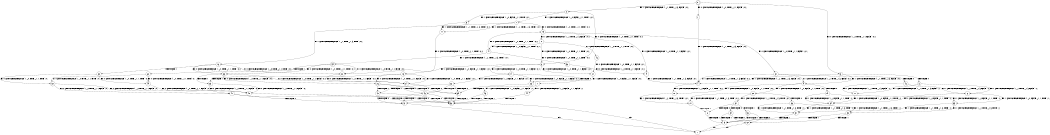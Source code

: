 digraph BCG {
size = "7, 10.5";
center = TRUE;
node [shape = circle];
0 [peripheries = 2];
0 -> 1 [label = "EX !0 !ATOMIC_EXCH_BRANCH (1, +0, TRUE, +1, 1, FALSE) !:0:1:"];
0 -> 2 [label = "EX !1 !ATOMIC_EXCH_BRANCH (1, +1, TRUE, +1, 3, FALSE) !:0:1:"];
0 -> 3 [label = "EX !0 !ATOMIC_EXCH_BRANCH (1, +0, TRUE, +1, 1, FALSE) !:0:1:"];
1 -> 4 [label = "EX !1 !ATOMIC_EXCH_BRANCH (1, +1, TRUE, +1, 3, FALSE) !:0:1:"];
2 -> 5 [label = "EX !1 !ATOMIC_EXCH_BRANCH (1, +0, FALSE, +1, 1, TRUE) !:0:1:"];
2 -> 6 [label = "EX !0 !ATOMIC_EXCH_BRANCH (1, +0, TRUE, +1, 1, TRUE) !:0:1:"];
2 -> 7 [label = "EX !1 !ATOMIC_EXCH_BRANCH (1, +0, FALSE, +1, 1, TRUE) !:0:1:"];
3 -> 4 [label = "EX !1 !ATOMIC_EXCH_BRANCH (1, +1, TRUE, +1, 3, FALSE) !:0:1:"];
3 -> 8 [label = "TERMINATE !0"];
3 -> 9 [label = "EX !1 !ATOMIC_EXCH_BRANCH (1, +1, TRUE, +1, 3, FALSE) !:0:1:"];
4 -> 10 [label = "EX !1 !ATOMIC_EXCH_BRANCH (1, +0, FALSE, +1, 1, TRUE) !:0:1:"];
5 -> 11 [label = "EX !1 !ATOMIC_EXCH_BRANCH (1, +1, TRUE, +1, 3, TRUE) !:0:1:"];
6 -> 12 [label = "EX !0 !ATOMIC_EXCH_BRANCH (1, +0, TRUE, +1, 1, FALSE) !:0:1:"];
6 -> 13 [label = "EX !1 !ATOMIC_EXCH_BRANCH (1, +0, FALSE, +1, 1, FALSE) !:0:1:"];
6 -> 14 [label = "EX !0 !ATOMIC_EXCH_BRANCH (1, +0, TRUE, +1, 1, FALSE) !:0:1:"];
7 -> 11 [label = "EX !1 !ATOMIC_EXCH_BRANCH (1, +1, TRUE, +1, 3, TRUE) !:0:1:"];
7 -> 15 [label = "EX !0 !ATOMIC_EXCH_BRANCH (1, +0, TRUE, +1, 1, TRUE) !:0:1:"];
7 -> 16 [label = "EX !1 !ATOMIC_EXCH_BRANCH (1, +1, TRUE, +1, 3, TRUE) !:0:1:"];
8 -> 17 [label = "EX !1 !ATOMIC_EXCH_BRANCH (1, +1, TRUE, +1, 3, FALSE) !:1:"];
8 -> 18 [label = "EX !1 !ATOMIC_EXCH_BRANCH (1, +1, TRUE, +1, 3, FALSE) !:1:"];
9 -> 10 [label = "EX !1 !ATOMIC_EXCH_BRANCH (1, +0, FALSE, +1, 1, TRUE) !:0:1:"];
9 -> 19 [label = "TERMINATE !0"];
9 -> 20 [label = "EX !1 !ATOMIC_EXCH_BRANCH (1, +0, FALSE, +1, 1, TRUE) !:0:1:"];
10 -> 21 [label = "EX !1 !ATOMIC_EXCH_BRANCH (1, +1, TRUE, +1, 3, TRUE) !:0:1:"];
11 -> 22 [label = "EX !0 !ATOMIC_EXCH_BRANCH (1, +0, TRUE, +1, 1, TRUE) !:0:1:"];
12 -> 23 [label = "EX !1 !ATOMIC_EXCH_BRANCH (1, +0, FALSE, +1, 1, FALSE) !:0:1:"];
13 -> 24 [label = "EX !0 !ATOMIC_EXCH_BRANCH (1, +0, TRUE, +1, 1, FALSE) !:0:1:"];
13 -> 25 [label = "TERMINATE !1"];
13 -> 26 [label = "EX !0 !ATOMIC_EXCH_BRANCH (1, +0, TRUE, +1, 1, FALSE) !:0:1:"];
14 -> 23 [label = "EX !1 !ATOMIC_EXCH_BRANCH (1, +0, FALSE, +1, 1, FALSE) !:0:1:"];
14 -> 27 [label = "TERMINATE !0"];
14 -> 28 [label = "EX !1 !ATOMIC_EXCH_BRANCH (1, +0, FALSE, +1, 1, FALSE) !:0:1:"];
15 -> 29 [label = "EX !0 !ATOMIC_EXCH_BRANCH (1, +0, TRUE, +1, 1, FALSE) !:0:1:"];
15 -> 30 [label = "EX !1 !ATOMIC_EXCH_BRANCH (1, +1, TRUE, +1, 3, FALSE) !:0:1:"];
15 -> 31 [label = "EX !0 !ATOMIC_EXCH_BRANCH (1, +0, TRUE, +1, 1, FALSE) !:0:1:"];
16 -> 22 [label = "EX !0 !ATOMIC_EXCH_BRANCH (1, +0, TRUE, +1, 1, TRUE) !:0:1:"];
16 -> 32 [label = "TERMINATE !1"];
16 -> 33 [label = "EX !0 !ATOMIC_EXCH_BRANCH (1, +0, TRUE, +1, 1, TRUE) !:0:1:"];
17 -> 34 [label = "EX !1 !ATOMIC_EXCH_BRANCH (1, +0, FALSE, +1, 1, TRUE) !:1:"];
18 -> 34 [label = "EX !1 !ATOMIC_EXCH_BRANCH (1, +0, FALSE, +1, 1, TRUE) !:1:"];
18 -> 35 [label = "EX !1 !ATOMIC_EXCH_BRANCH (1, +0, FALSE, +1, 1, TRUE) !:1:"];
19 -> 34 [label = "EX !1 !ATOMIC_EXCH_BRANCH (1, +0, FALSE, +1, 1, TRUE) !:1:"];
19 -> 35 [label = "EX !1 !ATOMIC_EXCH_BRANCH (1, +0, FALSE, +1, 1, TRUE) !:1:"];
20 -> 21 [label = "EX !1 !ATOMIC_EXCH_BRANCH (1, +1, TRUE, +1, 3, TRUE) !:0:1:"];
20 -> 36 [label = "TERMINATE !0"];
20 -> 37 [label = "EX !1 !ATOMIC_EXCH_BRANCH (1, +1, TRUE, +1, 3, TRUE) !:0:1:"];
21 -> 38 [label = "TERMINATE !0"];
22 -> 24 [label = "EX !0 !ATOMIC_EXCH_BRANCH (1, +0, TRUE, +1, 1, FALSE) !:0:1:"];
23 -> 39 [label = "TERMINATE !0"];
24 -> 39 [label = "TERMINATE !0"];
25 -> 40 [label = "EX !0 !ATOMIC_EXCH_BRANCH (1, +0, TRUE, +1, 1, FALSE) !:0:"];
25 -> 41 [label = "EX !0 !ATOMIC_EXCH_BRANCH (1, +0, TRUE, +1, 1, FALSE) !:0:"];
26 -> 39 [label = "TERMINATE !0"];
26 -> 42 [label = "TERMINATE !1"];
26 -> 43 [label = "TERMINATE !0"];
27 -> 44 [label = "EX !1 !ATOMIC_EXCH_BRANCH (1, +0, FALSE, +1, 1, FALSE) !:1:"];
27 -> 45 [label = "EX !1 !ATOMIC_EXCH_BRANCH (1, +0, FALSE, +1, 1, FALSE) !:1:"];
28 -> 39 [label = "TERMINATE !0"];
28 -> 42 [label = "TERMINATE !1"];
28 -> 43 [label = "TERMINATE !0"];
29 -> 4 [label = "EX !1 !ATOMIC_EXCH_BRANCH (1, +1, TRUE, +1, 3, FALSE) !:0:1:"];
30 -> 46 [label = "EX !0 !ATOMIC_EXCH_BRANCH (1, +0, TRUE, +1, 1, TRUE) !:0:1:"];
30 -> 47 [label = "EX !1 !ATOMIC_EXCH_BRANCH (1, +0, FALSE, +1, 1, TRUE) !:0:1:"];
30 -> 6 [label = "EX !0 !ATOMIC_EXCH_BRANCH (1, +0, TRUE, +1, 1, TRUE) !:0:1:"];
31 -> 4 [label = "EX !1 !ATOMIC_EXCH_BRANCH (1, +1, TRUE, +1, 3, FALSE) !:0:1:"];
31 -> 48 [label = "TERMINATE !0"];
31 -> 9 [label = "EX !1 !ATOMIC_EXCH_BRANCH (1, +1, TRUE, +1, 3, FALSE) !:0:1:"];
32 -> 49 [label = "EX !0 !ATOMIC_EXCH_BRANCH (1, +0, TRUE, +1, 1, TRUE) !:0:"];
32 -> 50 [label = "EX !0 !ATOMIC_EXCH_BRANCH (1, +0, TRUE, +1, 1, TRUE) !:0:"];
33 -> 24 [label = "EX !0 !ATOMIC_EXCH_BRANCH (1, +0, TRUE, +1, 1, FALSE) !:0:1:"];
33 -> 25 [label = "TERMINATE !1"];
33 -> 26 [label = "EX !0 !ATOMIC_EXCH_BRANCH (1, +0, TRUE, +1, 1, FALSE) !:0:1:"];
34 -> 51 [label = "EX !1 !ATOMIC_EXCH_BRANCH (1, +1, TRUE, +1, 3, TRUE) !:1:"];
35 -> 51 [label = "EX !1 !ATOMIC_EXCH_BRANCH (1, +1, TRUE, +1, 3, TRUE) !:1:"];
35 -> 52 [label = "EX !1 !ATOMIC_EXCH_BRANCH (1, +1, TRUE, +1, 3, TRUE) !:1:"];
36 -> 51 [label = "EX !1 !ATOMIC_EXCH_BRANCH (1, +1, TRUE, +1, 3, TRUE) !:1:"];
36 -> 52 [label = "EX !1 !ATOMIC_EXCH_BRANCH (1, +1, TRUE, +1, 3, TRUE) !:1:"];
37 -> 38 [label = "TERMINATE !0"];
37 -> 53 [label = "TERMINATE !1"];
37 -> 54 [label = "TERMINATE !0"];
38 -> 55 [label = "TERMINATE !1"];
39 -> 56 [label = "TERMINATE !1"];
40 -> 56 [label = "TERMINATE !0"];
41 -> 56 [label = "TERMINATE !0"];
41 -> 57 [label = "TERMINATE !0"];
42 -> 56 [label = "TERMINATE !0"];
42 -> 57 [label = "TERMINATE !0"];
43 -> 56 [label = "TERMINATE !1"];
43 -> 57 [label = "TERMINATE !1"];
44 -> 56 [label = "TERMINATE !1"];
45 -> 56 [label = "TERMINATE !1"];
45 -> 57 [label = "TERMINATE !1"];
46 -> 12 [label = "EX !0 !ATOMIC_EXCH_BRANCH (1, +0, TRUE, +1, 1, FALSE) !:0:1:"];
47 -> 58 [label = "EX !0 !ATOMIC_EXCH_BRANCH (1, +0, TRUE, +1, 1, TRUE) !:0:1:"];
47 -> 59 [label = "EX !1 !ATOMIC_EXCH_BRANCH (1, +1, TRUE, +1, 3, TRUE) !:0:1:"];
47 -> 15 [label = "EX !0 !ATOMIC_EXCH_BRANCH (1, +0, TRUE, +1, 1, TRUE) !:0:1:"];
48 -> 17 [label = "EX !1 !ATOMIC_EXCH_BRANCH (1, +1, TRUE, +1, 3, FALSE) !:1:"];
48 -> 18 [label = "EX !1 !ATOMIC_EXCH_BRANCH (1, +1, TRUE, +1, 3, FALSE) !:1:"];
49 -> 40 [label = "EX !0 !ATOMIC_EXCH_BRANCH (1, +0, TRUE, +1, 1, FALSE) !:0:"];
50 -> 40 [label = "EX !0 !ATOMIC_EXCH_BRANCH (1, +0, TRUE, +1, 1, FALSE) !:0:"];
50 -> 41 [label = "EX !0 !ATOMIC_EXCH_BRANCH (1, +0, TRUE, +1, 1, FALSE) !:0:"];
51 -> 55 [label = "TERMINATE !1"];
52 -> 55 [label = "TERMINATE !1"];
52 -> 60 [label = "TERMINATE !1"];
53 -> 55 [label = "TERMINATE !0"];
53 -> 60 [label = "TERMINATE !0"];
54 -> 55 [label = "TERMINATE !1"];
54 -> 60 [label = "TERMINATE !1"];
55 -> 61 [label = "exit"];
56 -> 61 [label = "exit"];
57 -> 61 [label = "exit"];
58 -> 29 [label = "EX !0 !ATOMIC_EXCH_BRANCH (1, +0, TRUE, +1, 1, FALSE) !:0:1:"];
59 -> 22 [label = "EX !0 !ATOMIC_EXCH_BRANCH (1, +0, TRUE, +1, 1, TRUE) !:0:1:"];
59 -> 62 [label = "TERMINATE !1"];
59 -> 33 [label = "EX !0 !ATOMIC_EXCH_BRANCH (1, +0, TRUE, +1, 1, TRUE) !:0:1:"];
60 -> 61 [label = "exit"];
62 -> 49 [label = "EX !0 !ATOMIC_EXCH_BRANCH (1, +0, TRUE, +1, 1, TRUE) !:0:"];
62 -> 50 [label = "EX !0 !ATOMIC_EXCH_BRANCH (1, +0, TRUE, +1, 1, TRUE) !:0:"];
}
